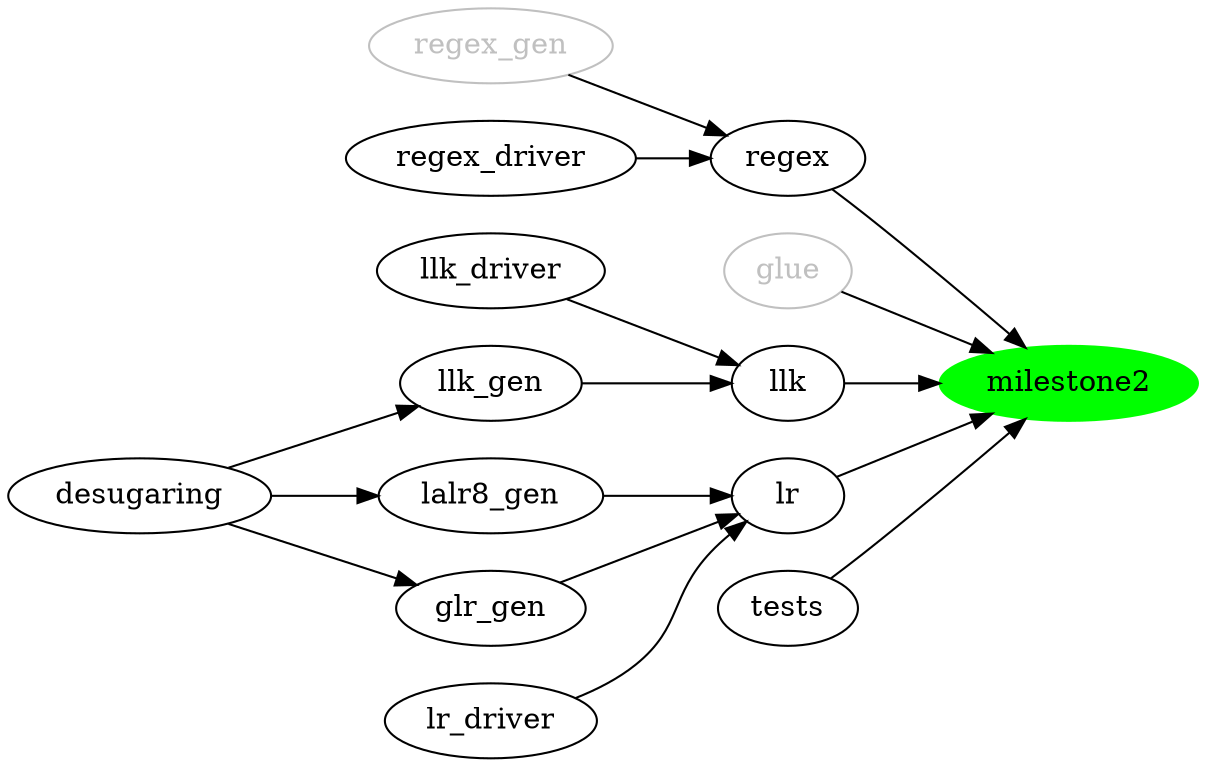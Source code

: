 digraph {
	graph [rankdir=LR];
subgraph complete {
	 node [color="gray",fontcolor="gray"];
	 regex_gen;
	 glue;
}
/* The end result of the milestone, along with the subtasks listed */
milestone2 [color="green",style="filled"];
llk -> milestone2;
lr -> milestone2;
lalr8_gen -> lr;
glr_gen -> lr;
lr_driver -> lr;
regex -> milestone2;
glue -> milestone2; // Meredith knows what glue referred to here.
tests -> milestone2;

regex_gen -> regex;
regex_driver -> regex;
llk_driver -> llk;
llk_gen -> llk;


/*
 * 
 */
 desugaring -> llk_gen;
 desugaring -> lalr8_gen;
 desugaring -> glr_gen;
 
}
